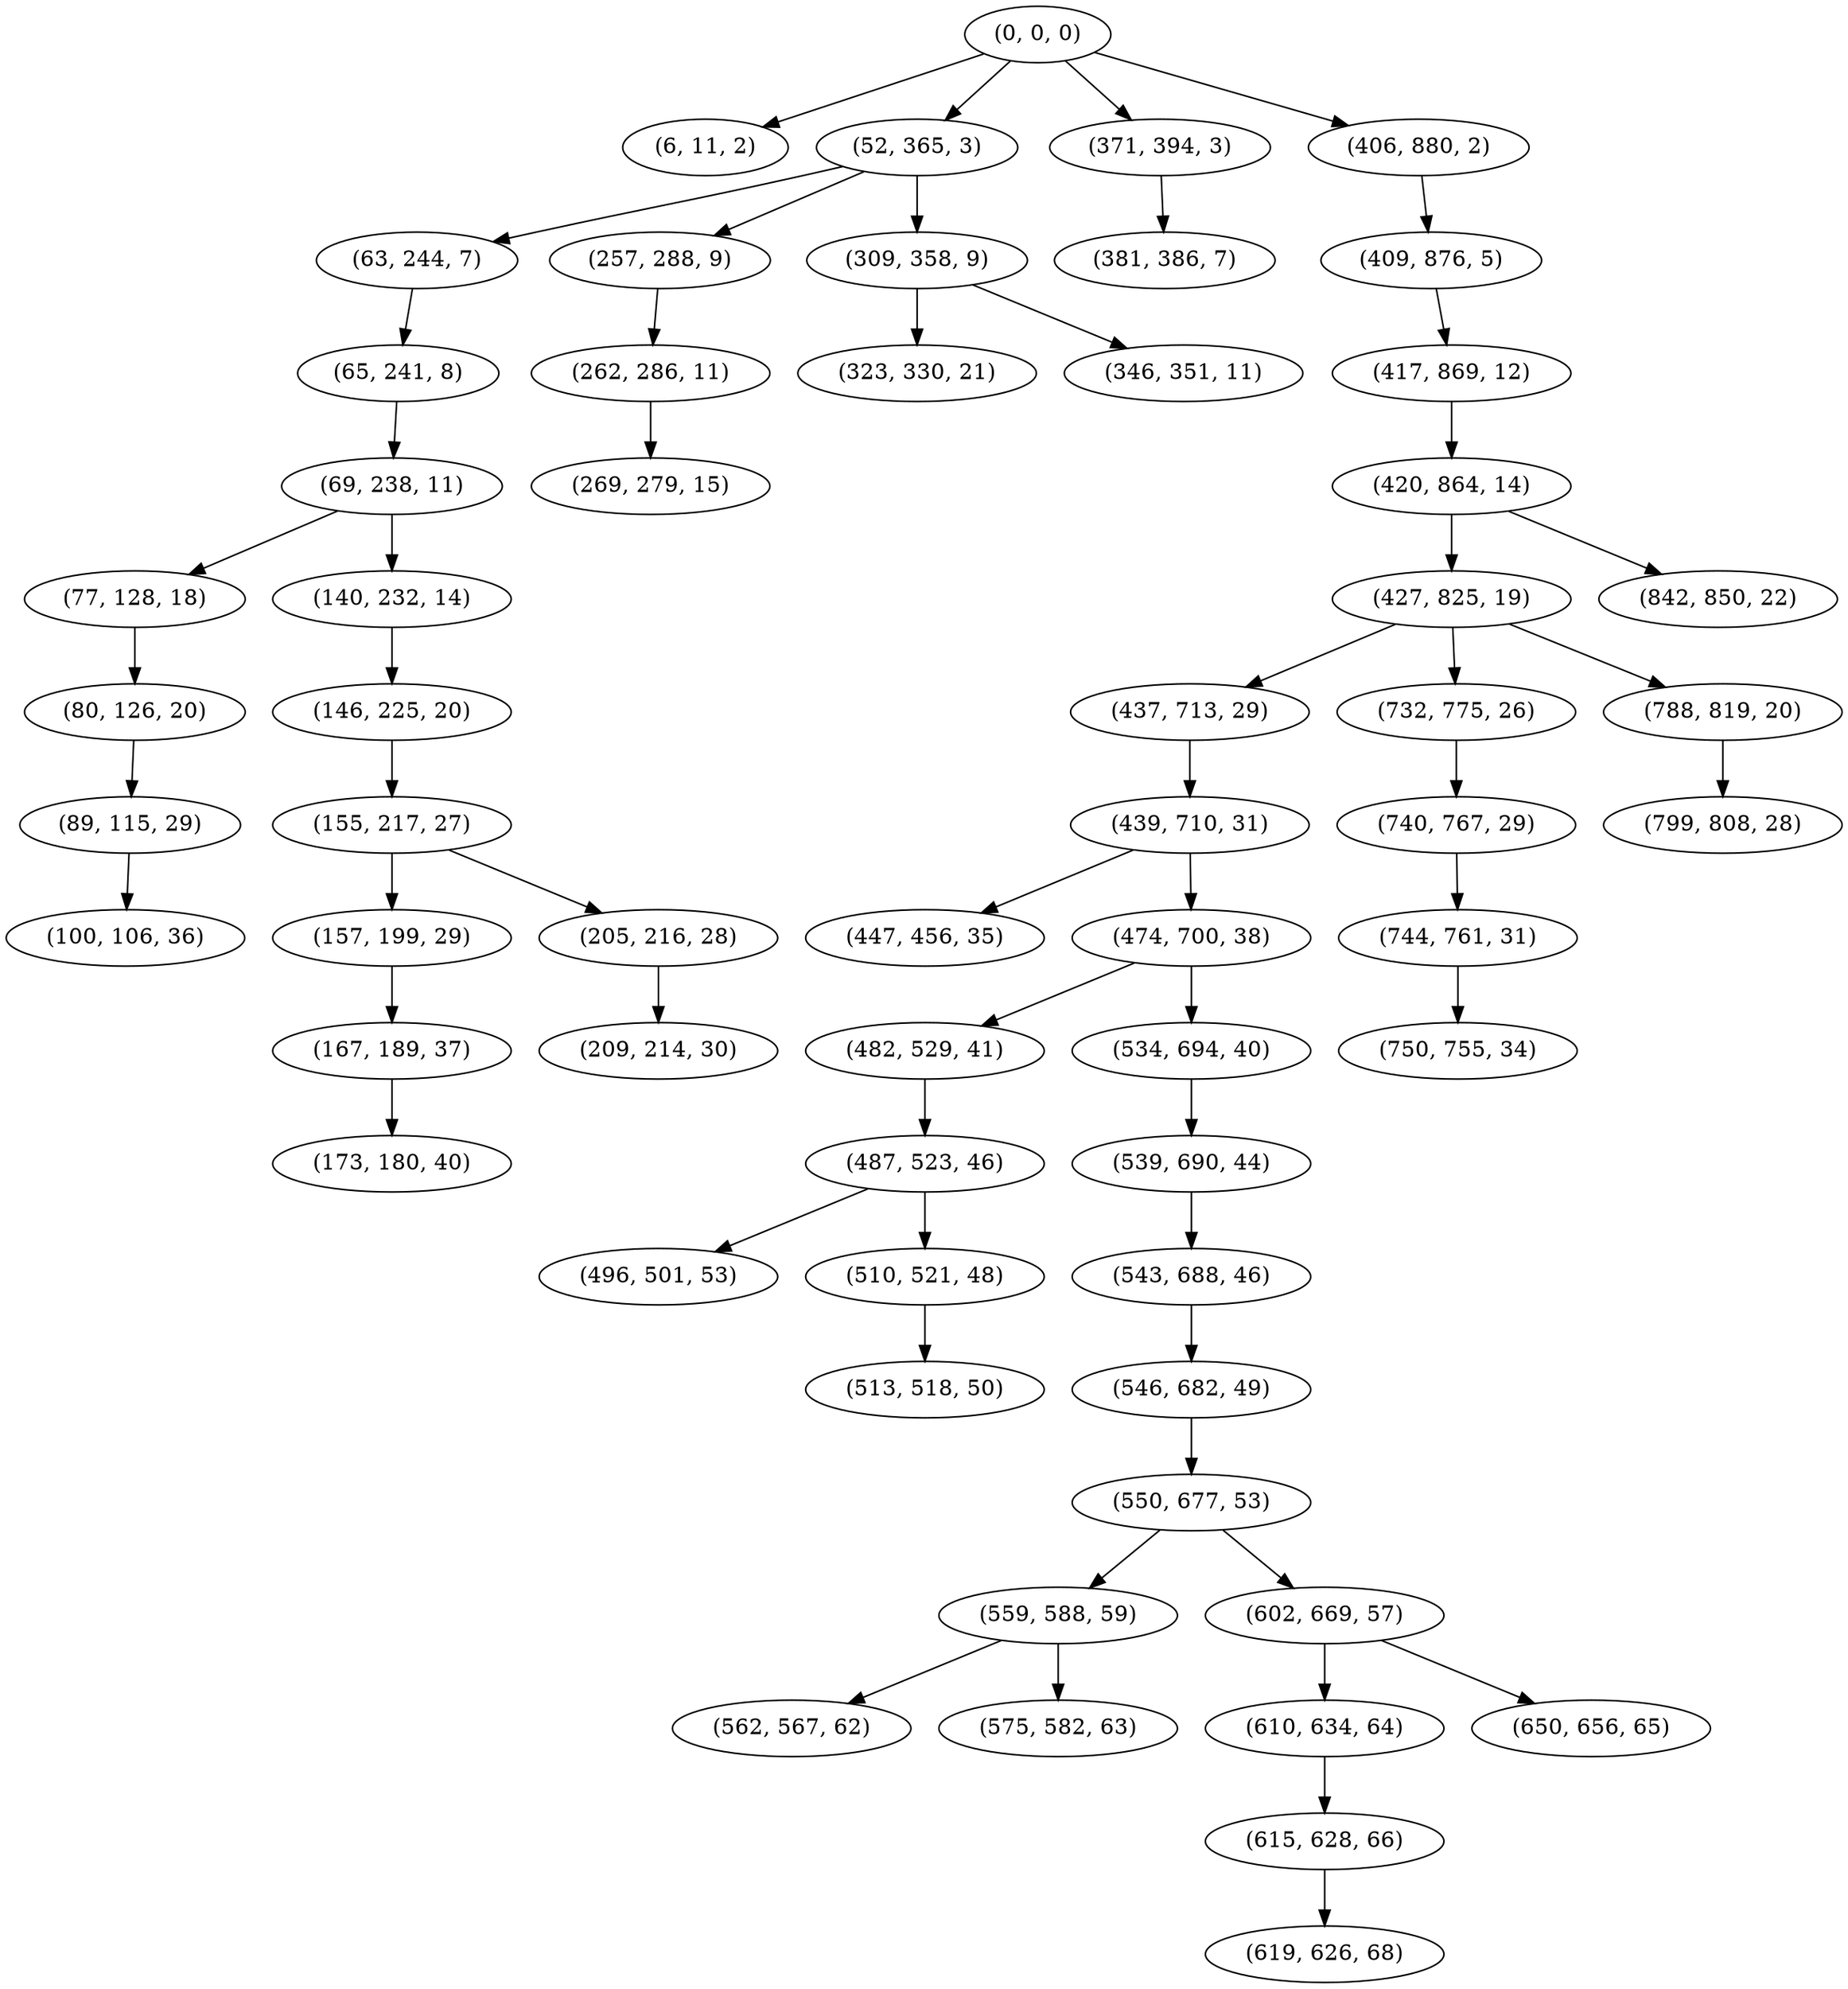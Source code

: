digraph tree {
    "(0, 0, 0)";
    "(6, 11, 2)";
    "(52, 365, 3)";
    "(63, 244, 7)";
    "(65, 241, 8)";
    "(69, 238, 11)";
    "(77, 128, 18)";
    "(80, 126, 20)";
    "(89, 115, 29)";
    "(100, 106, 36)";
    "(140, 232, 14)";
    "(146, 225, 20)";
    "(155, 217, 27)";
    "(157, 199, 29)";
    "(167, 189, 37)";
    "(173, 180, 40)";
    "(205, 216, 28)";
    "(209, 214, 30)";
    "(257, 288, 9)";
    "(262, 286, 11)";
    "(269, 279, 15)";
    "(309, 358, 9)";
    "(323, 330, 21)";
    "(346, 351, 11)";
    "(371, 394, 3)";
    "(381, 386, 7)";
    "(406, 880, 2)";
    "(409, 876, 5)";
    "(417, 869, 12)";
    "(420, 864, 14)";
    "(427, 825, 19)";
    "(437, 713, 29)";
    "(439, 710, 31)";
    "(447, 456, 35)";
    "(474, 700, 38)";
    "(482, 529, 41)";
    "(487, 523, 46)";
    "(496, 501, 53)";
    "(510, 521, 48)";
    "(513, 518, 50)";
    "(534, 694, 40)";
    "(539, 690, 44)";
    "(543, 688, 46)";
    "(546, 682, 49)";
    "(550, 677, 53)";
    "(559, 588, 59)";
    "(562, 567, 62)";
    "(575, 582, 63)";
    "(602, 669, 57)";
    "(610, 634, 64)";
    "(615, 628, 66)";
    "(619, 626, 68)";
    "(650, 656, 65)";
    "(732, 775, 26)";
    "(740, 767, 29)";
    "(744, 761, 31)";
    "(750, 755, 34)";
    "(788, 819, 20)";
    "(799, 808, 28)";
    "(842, 850, 22)";
    "(0, 0, 0)" -> "(6, 11, 2)";
    "(0, 0, 0)" -> "(52, 365, 3)";
    "(0, 0, 0)" -> "(371, 394, 3)";
    "(0, 0, 0)" -> "(406, 880, 2)";
    "(52, 365, 3)" -> "(63, 244, 7)";
    "(52, 365, 3)" -> "(257, 288, 9)";
    "(52, 365, 3)" -> "(309, 358, 9)";
    "(63, 244, 7)" -> "(65, 241, 8)";
    "(65, 241, 8)" -> "(69, 238, 11)";
    "(69, 238, 11)" -> "(77, 128, 18)";
    "(69, 238, 11)" -> "(140, 232, 14)";
    "(77, 128, 18)" -> "(80, 126, 20)";
    "(80, 126, 20)" -> "(89, 115, 29)";
    "(89, 115, 29)" -> "(100, 106, 36)";
    "(140, 232, 14)" -> "(146, 225, 20)";
    "(146, 225, 20)" -> "(155, 217, 27)";
    "(155, 217, 27)" -> "(157, 199, 29)";
    "(155, 217, 27)" -> "(205, 216, 28)";
    "(157, 199, 29)" -> "(167, 189, 37)";
    "(167, 189, 37)" -> "(173, 180, 40)";
    "(205, 216, 28)" -> "(209, 214, 30)";
    "(257, 288, 9)" -> "(262, 286, 11)";
    "(262, 286, 11)" -> "(269, 279, 15)";
    "(309, 358, 9)" -> "(323, 330, 21)";
    "(309, 358, 9)" -> "(346, 351, 11)";
    "(371, 394, 3)" -> "(381, 386, 7)";
    "(406, 880, 2)" -> "(409, 876, 5)";
    "(409, 876, 5)" -> "(417, 869, 12)";
    "(417, 869, 12)" -> "(420, 864, 14)";
    "(420, 864, 14)" -> "(427, 825, 19)";
    "(420, 864, 14)" -> "(842, 850, 22)";
    "(427, 825, 19)" -> "(437, 713, 29)";
    "(427, 825, 19)" -> "(732, 775, 26)";
    "(427, 825, 19)" -> "(788, 819, 20)";
    "(437, 713, 29)" -> "(439, 710, 31)";
    "(439, 710, 31)" -> "(447, 456, 35)";
    "(439, 710, 31)" -> "(474, 700, 38)";
    "(474, 700, 38)" -> "(482, 529, 41)";
    "(474, 700, 38)" -> "(534, 694, 40)";
    "(482, 529, 41)" -> "(487, 523, 46)";
    "(487, 523, 46)" -> "(496, 501, 53)";
    "(487, 523, 46)" -> "(510, 521, 48)";
    "(510, 521, 48)" -> "(513, 518, 50)";
    "(534, 694, 40)" -> "(539, 690, 44)";
    "(539, 690, 44)" -> "(543, 688, 46)";
    "(543, 688, 46)" -> "(546, 682, 49)";
    "(546, 682, 49)" -> "(550, 677, 53)";
    "(550, 677, 53)" -> "(559, 588, 59)";
    "(550, 677, 53)" -> "(602, 669, 57)";
    "(559, 588, 59)" -> "(562, 567, 62)";
    "(559, 588, 59)" -> "(575, 582, 63)";
    "(602, 669, 57)" -> "(610, 634, 64)";
    "(602, 669, 57)" -> "(650, 656, 65)";
    "(610, 634, 64)" -> "(615, 628, 66)";
    "(615, 628, 66)" -> "(619, 626, 68)";
    "(732, 775, 26)" -> "(740, 767, 29)";
    "(740, 767, 29)" -> "(744, 761, 31)";
    "(744, 761, 31)" -> "(750, 755, 34)";
    "(788, 819, 20)" -> "(799, 808, 28)";
}
